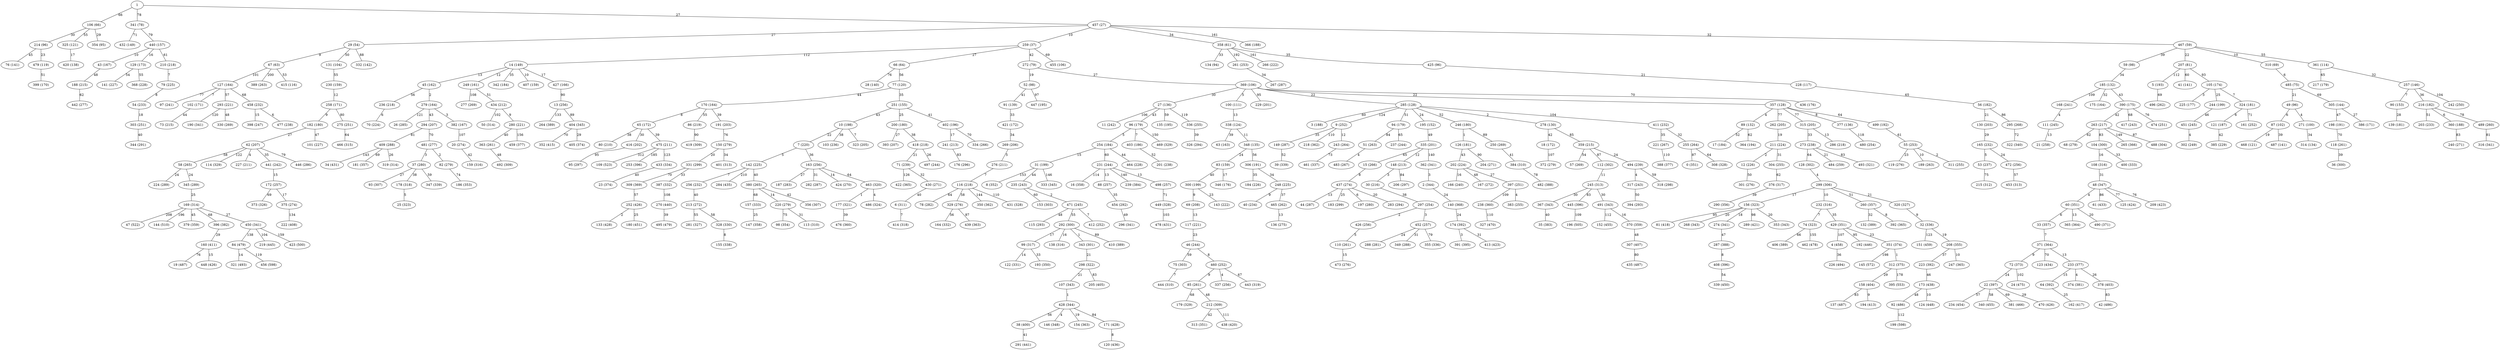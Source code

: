 strict graph G {
1;
0 [label="0 (351)"];
2 [label="2 (344)"];
3 [label="3 (188)"];
4 [label="4 (458)"];
5 [label="5 (193)"];
6 [label="6 (311)"];
7 [label="7 (220)"];
8 [label="8 (352)"];
9 [label="9 (252)"];
10 [label="10 (198)"];
11 [label="11 (242)"];
12 [label="12 (226)"];
13 [label="13 (256)"];
14 [label="14 (149)"];
15 [label="15 (266)"];
16 [label="16 (358)"];
17 [label="17 (184)"];
18 [label="18 (172)"];
19 [label="19 (487)"];
20 [label="20 (274)"];
21 [label="21 (258)"];
22 [label="22 (397)"];
23 [label="23 (374)"];
24 [label="24 (475)"];
25 [label="25 (323)"];
26 [label="26 (285)"];
27 [label="27 (136)"];
28 [label="28 (140)"];
29 [label="29 (54)"];
30 [label="30 (216)"];
31 [label="31 (199)"];
32 [label="32 (336)"];
33 [label="33 (357)"];
34 [label="34 (431)"];
35 [label="35 (383)"];
36 [label="36 (300)"];
37 [label="37 (280)"];
38 [label="38 (400)"];
39 [label="39 (339)"];
40 [label="40 (234)"];
41 [label="41 (141)"];
42 [label="42 (486)"];
43 [label="43 (167)"];
44 [label="44 (287)"];
45 [label="45 (162)"];
46 [label="46 (244)"];
47 [label="47 (522)"];
48 [label="48 (347)"];
49 [label="49 (96)"];
50 [label="50 (314)"];
51 [label="51 (263)"];
52 [label="52 (98)"];
53 [label="53 (237)"];
54 [label="54 (233)"];
55 [label="55 (253)"];
56 [label="56 (182)"];
57 [label="57 (269)"];
58 [label="58 (265)"];
59 [label="59 (98)"];
60 [label="60 (351)"];
61 [label="61 (433)"];
62 [label="62 (207)"];
63 [label="63 (163)"];
64 [label="64 (392)"];
65 [label="65 (172)"];
66 [label="66 (64)"];
67 [label="67 (63)"];
68 [label="68 (279)"];
69 [label="69 (208)"];
70 [label="70 (224)"];
71 [label="71 (239)"];
72 [label="72 (373)"];
73 [label="73 (215)"];
74 [label="74 (323)"];
75 [label="75 (303)"];
76 [label="76 (141)"];
77 [label="77 (120)"];
78 [label="78 (282)"];
79 [label="79 (225)"];
80 [label="80 (210)"];
81 [label="81 (418)"];
82 [label="82 (279)"];
83 [label="83 (159)"];
84 [label="84 (479)"];
85 [label="85 (261)"];
86 [label="86 (219)"];
87 [label="87 (102)"];
88 [label="88 (257)"];
89 [label="89 (132)"];
90 [label="90 (153)"];
91 [label="91 (139)"];
92 [label="92 (486)"];
93 [label="93 (307)"];
94 [label="94 (179)"];
95 [label="95 (297)"];
96 [label="96 (179)"];
97 [label="97 (241)"];
98 [label="98 (354)"];
99 [label="99 (317)"];
100 [label="100 (111)"];
101 [label="101 (227)"];
102 [label="102 (171)"];
103 [label="103 (236)"];
104 [label="104 (300)"];
105 [label="105 (174)"];
106 [label="106 (66)"];
107 [label="107 (343)"];
108 [label="108 (316)"];
109 [label="109 (523)"];
110 [label="110 (261)"];
111 [label="111 (245)"];
112 [label="112 (302)"];
113 [label="113 (310)"];
114 [label="114 (329)"];
115 [label="115 (293)"];
116 [label="116 (218)"];
117 [label="117 (221)"];
118 [label="118 (261)"];
119 [label="119 (276)"];
120 [label="120 (436)"];
121 [label="121 (187)"];
122 [label="122 (331)"];
123 [label="123 (434)"];
124 [label="124 (448)"];
125 [label="125 (424)"];
126 [label="126 (181)"];
127 [label="127 (164)"];
128 [label="128 (302)"];
129 [label="129 (173)"];
130 [label="130 (203)"];
131 [label="131 (104)"];
132 [label="132 (389)"];
133 [label="133 (428)"];
134 [label="134 (94)"];
135 [label="135 (195)"];
136 [label="136 (275)"];
137 [label="137 (487)"];
138 [label="138 (316)"];
139 [label="139 (181)"];
140 [label="140 (368)"];
141 [label="141 (227)"];
142 [label="142 (225)"];
143 [label="143 (222)"];
144 [label="144 (510)"];
145 [label="145 (572)"];
146 [label="146 (348)"];
147 [label="147 (358)"];
148 [label="148 (213)"];
149 [label="149 (287)"];
150 [label="150 (279)"];
151 [label="151 (459)"];
152 [label="152 (455)"];
153 [label="153 (303)"];
154 [label="154 (363)"];
155 [label="155 (338)"];
156 [label="156 (323)"];
157 [label="157 (333)"];
158 [label="158 (404)"];
159 [label="159 (316)"];
160 [label="160 (411)"];
161 [label="161 (252)"];
162 [label="162 (417)"];
163 [label="163 (256)"];
164 [label="164 (332)"];
165 [label="165 (232)"];
166 [label="166 (240)"];
167 [label="167 (272)"];
168 [label="168 (241)"];
169 [label="169 (314)"];
170 [label="170 (164)"];
171 [label="171 (428)"];
172 [label="172 (257)"];
173 [label="173 (438)"];
174 [label="174 (392)"];
175 [label="175 (164)"];
176 [label="176 (296)"];
177 [label="177 (321)"];
178 [label="178 (318)"];
179 [label="179 (329)"];
180 [label="180 (451)"];
181 [label="181 (357)"];
182 [label="182 (180)"];
183 [label="183 (299)"];
184 [label="184 (226)"];
185 [label="185 (132)"];
186 [label="186 (353)"];
187 [label="187 (283)"];
188 [label="188 (215)"];
189 [label="189 (263)"];
190 [label="190 (341)"];
191 [label="191 (203)"];
192 [label="192 (446)"];
193 [label="193 (350)"];
194 [label="194 (413)"];
195 [label="195 (152)"];
196 [label="196 (505)"];
197 [label="197 (280)"];
198 [label="198 (191)"];
199 [label="199 (598)"];
200 [label="200 (180)"];
201 [label="201 (238)"];
202 [label="202 (224)"];
203 [label="203 (233)"];
204 [label="204 (271)"];
205 [label="205 (405)"];
206 [label="206 (297)"];
207 [label="207 (81)"];
208 [label="208 (355)"];
209 [label="209 (423)"];
210 [label="210 (218)"];
211 [label="211 (224)"];
212 [label="212 (309)"];
213 [label="213 (272)"];
214 [label="214 (96)"];
215 [label="215 (312)"];
216 [label="216 (182)"];
217 [label="217 (179)"];
218 [label="218 (362)"];
219 [label="219 (445)"];
220 [label="220 (279)"];
221 [label="221 (267)"];
222 [label="222 (408)"];
223 [label="223 (392)"];
224 [label="224 (289)"];
225 [label="225 (177)"];
226 [label="226 (494)"];
227 [label="227 (211)"];
228 [label="228 (117)"];
229 [label="229 (201)"];
230 [label="230 (159)"];
231 [label="231 (244)"];
232 [label="232 (316)"];
233 [label="233 (377)"];
234 [label="234 (454)"];
235 [label="235 (243)"];
236 [label="236 (218)"];
237 [label="237 (244)"];
238 [label="238 (360)"];
239 [label="239 (384)"];
240 [label="240 (271)"];
241 [label="241 (213)"];
242 [label="242 (250)"];
243 [label="243 (264)"];
244 [label="244 (199)"];
245 [label="245 (313)"];
246 [label="246 (180)"];
247 [label="247 (365)"];
248 [label="248 (225)"];
249 [label="249 (161)"];
250 [label="250 (269)"];
251 [label="251 (155)"];
252 [label="252 (426)"];
253 [label="253 (396)"];
254 [label="254 (184)"];
255 [label="255 (264)"];
256 [label="256 (232)"];
257 [label="257 (146)"];
258 [label="258 (171)"];
259 [label="259 (37)"];
260 [label="260 (357)"];
261 [label="261 (253)"];
262 [label="262 (205)"];
263 [label="263 (217)"];
264 [label="264 (389)"];
265 [label="265 (366)"];
266 [label="266 (222)"];
267 [label="267 (287)"];
268 [label="268 (343)"];
269 [label="269 (206)"];
270 [label="270 (440)"];
271 [label="271 (100)"];
272 [label="272 (79)"];
273 [label="273 (238)"];
274 [label="274 (341)"];
275 [label="275 (251)"];
276 [label="276 (211)"];
277 [label="277 (269)"];
278 [label="278 (130)"];
279 [label="279 (164)"];
280 [label="280 (221)"];
281 [label="281 (327)"];
282 [label="282 (287)"];
283 [label="283 (294)"];
284 [label="284 (435)"];
285 [label="285 (128)"];
286 [label="286 (218)"];
287 [label="287 (388)"];
288 [label="288 (281)"];
289 [label="289 (421)"];
290 [label="290 (356)"];
291 [label="291 (441)"];
292 [label="292 (300)"];
293 [label="293 (221)"];
294 [label="294 (207)"];
295 [label="295 (268)"];
296 [label="296 (341)"];
297 [label="297 (254)"];
298 [label="298 (322)"];
299 [label="299 (306)"];
300 [label="300 (199)"];
301 [label="301 (276)"];
302 [label="302 (249)"];
303 [label="303 (251)"];
304 [label="304 (255)"];
305 [label="305 (144)"];
306 [label="306 (191)"];
307 [label="307 (407)"];
308 [label="308 (328)"];
309 [label="309 (369)"];
310 [label="310 (69)"];
311 [label="311 (255)"];
312 [label="312 (375)"];
313 [label="313 (351)"];
314 [label="314 (134)"];
315 [label="315 (205)"];
316 [label="316 (341)"];
317 [label="317 (243)"];
318 [label="318 (298)"];
319 [label="319 (314)"];
320 [label="320 (327)"];
321 [label="321 (493)"];
322 [label="322 (340)"];
323 [label="323 (205)"];
324 [label="324 (181)"];
325 [label="325 (121)"];
326 [label="326 (294)"];
327 [label="327 (470)"];
328 [label="328 (330)"];
329 [label="329 (276)"];
330 [label="330 (269)"];
331 [label="331 (299)"];
332 [label="332 (142)"];
333 [label="333 (345)"];
334 [label="334 (266)"];
335 [label="335 (201)"];
336 [label="336 (255)"];
337 [label="337 (256)"];
338 [label="338 (124)"];
339 [label="339 (450)"];
340 [label="340 (455)"];
341 [label="341 (78)"];
342 [label="342 (184)"];
343 [label="343 (301)"];
344 [label="344 (291)"];
345 [label="345 (289)"];
346 [label="346 (176)"];
347 [label="347 (339)"];
348 [label="348 (135)"];
349 [label="349 (288)"];
350 [label="350 (362)"];
351 [label="351 (374)"];
352 [label="352 (415)"];
353 [label="353 (343)"];
354 [label="354 (95)"];
355 [label="355 (336)"];
356 [label="356 (307)"];
357 [label="357 (128)"];
358 [label="358 (61)"];
359 [label="359 (215)"];
360 [label="360 (188)"];
361 [label="361 (114)"];
362 [label="362 (341)"];
363 [label="363 (261)"];
364 [label="364 (194)"];
365 [label="365 (364)"];
366 [label="366 (188)"];
367 [label="367 (343)"];
368 [label="368 (228)"];
369 [label="369 (106)"];
370 [label="370 (359)"];
371 [label="371 (364)"];
372 [label="372 (279)"];
373 [label="373 (326)"];
374 [label="374 (381)"];
375 [label="375 (274)"];
376 [label="376 (317)"];
377 [label="377 (136)"];
378 [label="378 (403)"];
379 [label="379 (359)"];
380 [label="380 (265)"];
381 [label="381 (466)"];
382 [label="382 (167)"];
383 [label="383 (255)"];
384 [label="384 (310)"];
385 [label="385 (229)"];
386 [label="386 (171)"];
387 [label="387 (332)"];
388 [label="388 (377)"];
389 [label="389 (263)"];
390 [label="390 (175)"];
391 [label="391 (395)"];
392 [label="392 (365)"];
393 [label="393 (207)"];
394 [label="394 (293)"];
395 [label="395 (553)"];
396 [label="396 (382)"];
397 [label="397 (251)"];
398 [label="398 (247)"];
399 [label="399 (170)"];
400 [label="400 (333)"];
401 [label="401 (313)"];
402 [label="402 (196)"];
403 [label="403 (186)"];
404 [label="404 (345)"];
405 [label="405 (374)"];
406 [label="406 (389)"];
407 [label="407 (159)"];
408 [label="408 (396)"];
409 [label="409 (288)"];
410 [label="410 (389)"];
411 [label="411 (232)"];
412 [label="412 (252)"];
413 [label="413 (423)"];
414 [label="414 (318)"];
415 [label="415 (116)"];
416 [label="416 (202)"];
417 [label="417 (243)"];
418 [label="418 (218)"];
419 [label="419 (309)"];
420 [label="420 (138)"];
421 [label="421 (172)"];
422 [label="422 (365)"];
423 [label="423 (500)"];
424 [label="424 (270)"];
425 [label="425 (96)"];
426 [label="426 (256)"];
427 [label="427 (166)"];
428 [label="428 (344)"];
429 [label="429 (351)"];
430 [label="430 (271)"];
431 [label="431 (328)"];
432 [label="432 (149)"];
433 [label="433 (334)"];
434 [label="434 (212)"];
435 [label="435 (487)"];
436 [label="436 (176)"];
437 [label="437 (274)"];
438 [label="438 (420)"];
439 [label="439 (363)"];
440 [label="440 (157)"];
441 [label="441 (242)"];
442 [label="442 (277)"];
443 [label="443 (319)"];
444 [label="444 (310)"];
445 [label="445 (396)"];
446 [label="446 (286)"];
447 [label="447 (195)"];
448 [label="448 (426)"];
449 [label="449 (328)"];
450 [label="450 (341)"];
451 [label="451 (245)"];
452 [label="452 (257)"];
453 [label="453 (313)"];
454 [label="454 (292)"];
455 [label="455 (106)"];
456 [label="456 (598)"];
457 [label="457 (27)"];
458 [label="458 (232)"];
459 [label="459 (377)"];
460 [label="460 (252)"];
461 [label="461 (337)"];
462 [label="462 (478)"];
463 [label="463 (320)"];
464 [label="464 (228)"];
465 [label="465 (262)"];
466 [label="466 (315)"];
467 [label="467 (59)"];
468 [label="468 (121)"];
469 [label="469 (329)"];
470 [label="470 (426)"];
471 [label="471 (245)"];
472 [label="472 (256)"];
473 [label="473 (276)"];
474 [label="474 (251)"];
475 [label="475 (211)"];
476 [label="476 (360)"];
477 [label="477 (238)"];
478 [label="478 (431)"];
479 [label="479 (119)"];
480 [label="480 (254)"];
481 [label="481 (277)"];
482 [label="482 (388)"];
483 [label="483 (267)"];
484 [label="484 (259)"];
485 [label="485 (75)"];
486 [label="486 (324)"];
487 [label="487 (141)"];
488 [label="488 (304)"];
489 [label="489 (260)"];
490 [label="490 (371)"];
491 [label="491 (343)"];
492 [label="492 (309)"];
493 [label="493 (321)"];
494 [label="494 (239)"];
495 [label="495 (479)"];
496 [label="496 (262)"];
497 [label="497 (244)"];
498 [label="498 (257)"];
499 [label="499 (192)"];
127 -- 102 [label=7];
228 -- 56 [label=65];
331 -- 387 [label=33];
475 -- 253 [label=185];
369 -- 357 [label=22];
104 -- 400 [label=33];
437 -- 283 [label=20];
449 -- 478 [label=103];
471 -- 115 [label=48];
27 -- 135 [label=59];
491 -- 370 [label=16];
157 -- 147 [label=25];
263 -- 104 [label=83];
451 -- 302 [label=4];
37 -- 347 [label=59];
250 -- 384 [label=41];
106 -- 325 [label=55];
404 -- 352 [label=70];
263 -- 265 [label=149];
312 -- 158 [label=29];
150 -- 401 [label=34];
428 -- 38 [label=56];
235 -- 471 [label=2];
341 -- 432 [label=71];
77 -- 251 [label=35];
43 -- 188 [label=48];
285 -- 9 [label=124];
150 -- 331 [label=20];
102 -- 73 [label=44];
69 -- 117 [label=13];
10 -- 323 [label=7];
174 -- 413 [label=31];
148 -- 206 [label=84];
214 -- 479 [label=23];
22 -- 340 [label=58];
257 -- 216 [label=36];
458 -- 477 [label=6];
13 -- 264 [label=133];
1 -- 457 [label=27];
71 -- 430 [label=32];
285 -- 94 [label=51];
172 -- 373 [label=69];
6 -- 414 [label=7];
231 -- 16 [label=114];
52 -- 91 [label=41];
428 -- 154 [label=19];
360 -- 240 [label=83];
32 -- 208 [label=19];
279 -- 26 [label=121];
126 -- 204 [label=90];
106 -- 354 [label=29];
279 -- 294 [label=43];
238 -- 327 [label=110];
292 -- 343 [label=1];
329 -- 439 [label=87];
305 -- 386 [label=27];
94 -- 237 [label=65];
299 -- 260 [label=51];
272 -- 369 [label=27];
467 -- 310 [label=10];
86 -- 419 [label=90];
457 -- 29 [label=27];
130 -- 165 [label=29];
27 -- 96 [label=43];
262 -- 211 [label=19];
38 -- 291 [label=41];
359 -- 494 [label=24];
481 -- 37 [label=3];
452 -- 349 [label=31];
121 -- 385 [label=42];
58 -- 224 [label=24];
112 -- 245 [label=11];
325 -- 420 [label=17];
255 -- 0 [label=87];
390 -- 417 [label=68];
216 -- 360 [label=6];
245 -- 367 [label=30];
460 -- 85 [label=9];
89 -- 17 [label=52];
359 -- 57 [label=54];
198 -- 118 [label=70];
441 -- 172 [label=15];
458 -- 398 [label=15];
293 -- 190 [label=120];
429 -- 192 [label=95];
214 -- 76 [label=45];
409 -- 319 [label=26];
411 -- 221 [label=35];
306 -- 248 [label=34];
88 -- 454 [label=35];
54 -- 303 [label=18];
440 -- 129 [label=16];
285 -- 246 [label=52];
494 -- 318 [label=59];
62 -- 441 [label=35];
335 -- 148 [label=12];
371 -- 72 [label=9];
338 -- 63 [label=39];
263 -- 488 [label=87];
99 -- 193 [label=33];
370 -- 307 [label=48];
425 -- 228 [label=21];
178 -- 25 [label=5];
248 -- 40 [label=9];
233 -- 378 [label=26];
369 -- 436 [label=70];
51 -- 483 [label=4];
467 -- 207 [label=22];
297 -- 452 [label=3];
357 -- 89 [label=4];
46 -- 460 [label=8];
71 -- 422 [label=126];
127 -- 293 [label=57];
457 -- 467 [label=32];
402 -- 241 [label=17];
261 -- 267 [label=34];
231 -- 498 [label=13];
66 -- 77 [label=56];
259 -- 66 [label=27];
248 -- 465 [label=37];
485 -- 49 [label=21];
358 -- 425 [label=35];
299 -- 232 [label=10];
83 -- 346 [label=17];
74 -- 462 [label=155];
246 -- 250 [label=89];
118 -- 36 [label=39];
14 -- 249 [label=12];
331 -- 309 [label=70];
397 -- 383 [label=4];
67 -- 415 [label=53];
83 -- 300 [label=40];
87 -- 487 [label=39];
335 -- 15 [label=65];
243 -- 461 [label=73];
251 -- 402 [label=41];
116 -- 350 [label=144];
212 -- 438 [label=111];
85 -- 212 [label=48];
416 -- 95 [label=95];
471 -- 292 [label=55];
212 -- 313 [label=42];
475 -- 433 [label=123];
303 -- 344 [label=40];
404 -- 405 [label=29];
9 -- 218 [label=110];
216 -- 203 [label=51];
271 -- 314 [label=34];
96 -- 469 [label=150];
1 -- 106 [label=66];
128 -- 299 [label=4];
369 -- 285 [label=22];
169 -- 47 [label=208];
300 -- 143 [label=23];
351 -- 145 [label=198];
280 -- 363 [label=40];
382 -- 20 [label=107];
169 -- 144 [label=196];
454 -- 296 [label=49];
471 -- 412 [label=7];
213 -- 328 [label=58];
165 -- 53 [label=5];
348 -- 83 [label=24];
285 -- 411 [label=104];
357 -- 262 [label=77];
450 -- 219 [label=104];
397 -- 238 [label=109];
182 -- 62 [label=27];
305 -- 198 [label=47];
27 -- 11 [label=106];
211 -- 304 [label=31];
295 -- 322 [label=72];
429 -- 351 [label=23];
298 -- 205 [label=83];
207 -- 5 [label=112];
60 -- 365 [label=13];
48 -- 61 [label=86];
174 -- 391 [label=3];
429 -- 4 [label=107];
221 -- 388 [label=110];
149 -- 39 [label=52];
231 -- 239 [label=140];
22 -- 234 [label=57];
428 -- 146 [label=4];
87 -- 468 [label=19];
140 -- 174 [label=24];
361 -- 257 [label=32];
304 -- 376 [label=62];
259 -- 455 [label=69];
380 -- 356 [label=42];
89 -- 364 [label=62];
396 -- 160 [label=29];
67 -- 389 [label=200];
55 -- 119 [label=23];
307 -- 435 [label=80];
104 -- 108 [label=16];
55 -- 189 [label=10];
116 -- 329 [label=58];
29 -- 67 [label=9];
427 -- 13 [label=90];
475 -- 109 [label=312];
188 -- 442 [label=62];
105 -- 324 [label=7];
371 -- 123 [label=70];
232 -- 74 [label=7];
185 -- 175 [label=32];
452 -- 288 [label=24];
491 -- 152 [label=112];
173 -- 124 [label=10];
278 -- 18 [label=42];
249 -- 434 [label=51];
30 -- 297 [label=38];
258 -- 182 [label=9];
369 -- 229 [label=95];
170 -- 65 [label=8];
263 -- 68 [label=62];
202 -- 397 [label=27];
60 -- 33 [label=6];
463 -- 177 [label=1];
169 -- 379 [label=45];
300 -- 69 [label=9];
418 -- 497 [label=26];
31 -- 333 [label=146];
457 -- 366 [label=161];
142 -- 256 [label=7];
244 -- 451 [label=46];
160 -- 448 [label=15];
79 -- 54 [label=8];
223 -- 173 [label=46];
7 -- 142 [label=5];
163 -- 187 [label=27];
173 -- 92 [label=48];
273 -- 128 [label=64];
12 -- 301 [label=50];
2 -- 140 [label=24];
96 -- 403 [label=7];
256 -- 213 [label=40];
351 -- 312 [label=1];
297 -- 426 [label=2];
421 -- 269 [label=34];
433 -- 23 [label=40];
418 -- 71 [label=21];
163 -- 282 [label=31];
437 -- 183 [label=25];
27 -- 336 [label=119];
48 -- 209 [label=76];
440 -- 43 [label=10];
72 -- 24 [label=102];
299 -- 320 [label=21];
269 -- 276 [label=5];
275 -- 466 [label=64];
177 -- 476 [label=39];
357 -- 499 [label=64];
207 -- 105 [label=93];
489 -- 316 [label=81];
126 -- 202 [label=43];
231 -- 88 [label=13];
357 -- 377 [label=8];
66 -- 28 [label=76];
378 -- 42 [label=83];
62 -- 114 [label=122];
84 -- 321 [label=14];
233 -- 64 [label=15];
170 -- 86 [label=55];
460 -- 337 [label=4];
220 -- 98 [label=75];
485 -- 305 [label=69];
292 -- 99 [label=17];
384 -- 482 [label=78];
376 -- 290 [label=39];
329 -- 164 [label=56];
434 -- 280 [label=9];
117 -- 46 [label=23];
312 -- 395 [label=178];
272 -- 52 [label=19];
156 -- 81 [label=95];
33 -- 371 [label=7];
292 -- 138 [label=16];
298 -- 107 [label=21];
460 -- 443 [label=67];
9 -- 243 [label=12];
498 -- 449 [label=71];
273 -- 493 [label=83];
22 -- 470 [label=29];
4 -- 226 [label=36];
99 -- 122 [label=14];
479 -- 399 [label=51];
324 -- 161 [label=71];
62 -- 446 [label=79];
280 -- 459 [label=156];
494 -- 317 [label=4];
343 -- 298 [label=21];
367 -- 35 [label=40];
29 -- 131 [label=50];
259 -- 14 [label=112];
148 -- 30 [label=3];
169 -- 396 [label=68];
402 -- 334 [label=70];
31 -- 8 [label=153];
434 -- 50 [label=102];
202 -- 167 [label=48];
249 -- 277 [label=108];
75 -- 444 [label=7];
9 -- 149 [label=35];
246 -- 126 [label=1];
369 -- 100 [label=5];
411 -- 255 [label=32];
299 -- 156 [label=17];
172 -- 375 [label=17];
208 -- 223 [label=37];
363 -- 492 [label=48];
276 -- 116 [label=7];
72 -- 22 [label=24];
341 -- 440 [label=79];
220 -- 113 [label=31];
258 -- 275 [label=80];
233 -- 374 [label=4];
481 -- 82 [label=2];
195 -- 335 [label=49];
48 -- 125 [label=77];
49 -- 271 [label=4];
213 -- 281 [label=55];
94 -- 51 [label=84];
403 -- 201 [label=52];
92 -- 199 [label=112];
14 -- 407 [label=10];
232 -- 429 [label=35];
58 -- 345 [label=24];
210 -- 79 [label=7];
338 -- 348 [label=11];
20 -- 159 [label=42];
345 -- 169 [label=25];
245 -- 445 [label=83];
361 -- 217 [label=65];
358 -- 266 [label=161];
142 -- 380 [label=40];
390 -- 474 [label=76];
105 -- 244 [label=25];
408 -- 339 [label=54];
105 -- 225 [label=3];
156 -- 353 [label=20];
65 -- 416 [label=30];
328 -- 155 [label=8];
156 -- 289 [label=98];
10 -- 103 [label=38];
285 -- 195 [label=24];
127 -- 458 [label=68];
116 -- 431 [label=110];
163 -- 424 [label=14];
254 -- 464 [label=44];
260 -- 392 [label=8];
324 -- 121 [label=6];
29 -- 332 [label=88];
185 -- 390 [label=43];
48 -- 60 [label=4];
85 -- 179 [label=68];
170 -- 191 [label=39];
131 -- 230 [label=55];
292 -- 410 [label=89];
65 -- 475 [label=39];
10 -- 7 [label=22];
56 -- 295 [label=86];
357 -- 315 [label=77];
14 -- 342 [label=35];
499 -- 55 [label=61];
96 -- 254 [label=5];
315 -- 286 [label=13];
260 -- 132 [label=32];
371 -- 233 [label=13];
32 -- 151 [label=123];
84 -- 456 [label=119];
13 -- 404 [label=89];
259 -- 272 [label=42];
380 -- 157 [label=68];
169 -- 450 [label=27];
377 -- 480 [label=118];
230 -- 258 [label=12];
107 -- 428 [label=1];
274 -- 287 [label=47];
285 -- 3 [label=60];
452 -- 355 [label=79];
252 -- 180 [label=25];
168 -- 111 [label=4];
18 -- 372 [label=107];
211 -- 12 [label=2];
465 -- 136 [label=13];
428 -- 171 [label=84];
426 -- 110 [label=5];
200 -- 418 [label=38];
315 -- 273 [label=33];
77 -- 170 [label=44];
317 -- 394 [label=50];
46 -- 75 [label=59];
309 -- 252 [label=57];
158 -- 194 [label=9];
182 -- 101 [label=47];
294 -- 409 [label=81];
245 -- 491 [label=30];
111 -- 21 [label=13];
440 -- 210 [label=61];
390 -- 263 [label=42];
82 -- 186 [label=74];
165 -- 472 [label=24];
116 -- 78 [label=64];
37 -- 178 [label=38];
91 -- 421 [label=33];
437 -- 44 [label=13];
60 -- 490 [label=20];
208 -- 247 [label=10];
254 -- 31 [label=15];
310 -- 485 [label=6];
306 -- 184 [label=35];
108 -- 48 [label=31];
52 -- 447 [label=97];
320 -- 32 [label=9];
90 -- 139 [label=28];
14 -- 427 [label=17];
359 -- 112 [label=87];
45 -- 236 [label=56];
64 -- 162 [label=25];
49 -- 87 [label=6];
287 -- 408 [label=8];
387 -- 270 [label=108];
358 -- 134 [label=33];
450 -- 84 [label=138];
62 -- 58 [label=58];
129 -- 141 [label=54];
278 -- 359 [label=85];
255 -- 308 [label=64];
235 -- 153 [label=60];
74 -- 406 [label=66];
31 -- 235 [label=44];
106 -- 214 [label=30];
216 -- 489 [label=78];
369 -- 27 [label=30];
156 -- 274 [label=18];
362 -- 2 [label=3];
270 -- 495 [label=39];
45 -- 279 [label=2];
257 -- 242 [label=104];
171 -- 120 [label=8];
251 -- 200 [label=25];
409 -- 181 [label=69];
160 -- 19 [label=76];
1 -- 341 [label=78];
252 -- 133 [label=2];
59 -- 185 [label=34];
191 -- 150 [label=76];
15 -- 437 [label=8];
67 -- 127 [label=101];
335 -- 362 [label=140];
279 -- 382 [label=3];
37 -- 93 [label=27];
142 -- 284 [label=210];
158 -- 137 [label=83];
472 -- 453 [label=57];
273 -- 484 [label=21];
5 -- 496 [label=69];
254 -- 231 [label=60];
56 -- 130 [label=21];
336 -- 326 [label=39];
207 -- 41 [label=60];
100 -- 338 [label=13];
7 -- 163 [label=36];
294 -- 481 [label=70];
55 -- 311 [label=2];
251 -- 10 [label=43];
409 -- 34 [label=143];
358 -- 261 [label=192];
53 -- 215 [label=75];
467 -- 361 [label=55];
375 -- 222 [label=134];
437 -- 197 [label=6];
156 -- 268 [label=20];
450 -- 423 [label=159];
457 -- 358 [label=34];
293 -- 330 [label=48];
257 -- 90 [label=7];
110 -- 473 [label=15];
127 -- 97 [label=77];
185 -- 168 [label=109];
348 -- 306 [label=56];
236 -- 70 [label=6];
285 -- 278 [label=2];
430 -- 6 [label=40];
129 -- 368 [label=55];
241 -- 176 [label=83];
200 -- 393 [label=27];
457 -- 259 [label=10];
467 -- 59 [label=39];
163 -- 463 [label=64];
463 -- 486 [label=4];
380 -- 220 [label=14];
62 -- 227 [label=4];
14 -- 45 [label=13];
22 -- 381 [label=69];
445 -- 196 [label=109];
202 -- 166 [label=16];
65 -- 80 [label=38];
}
